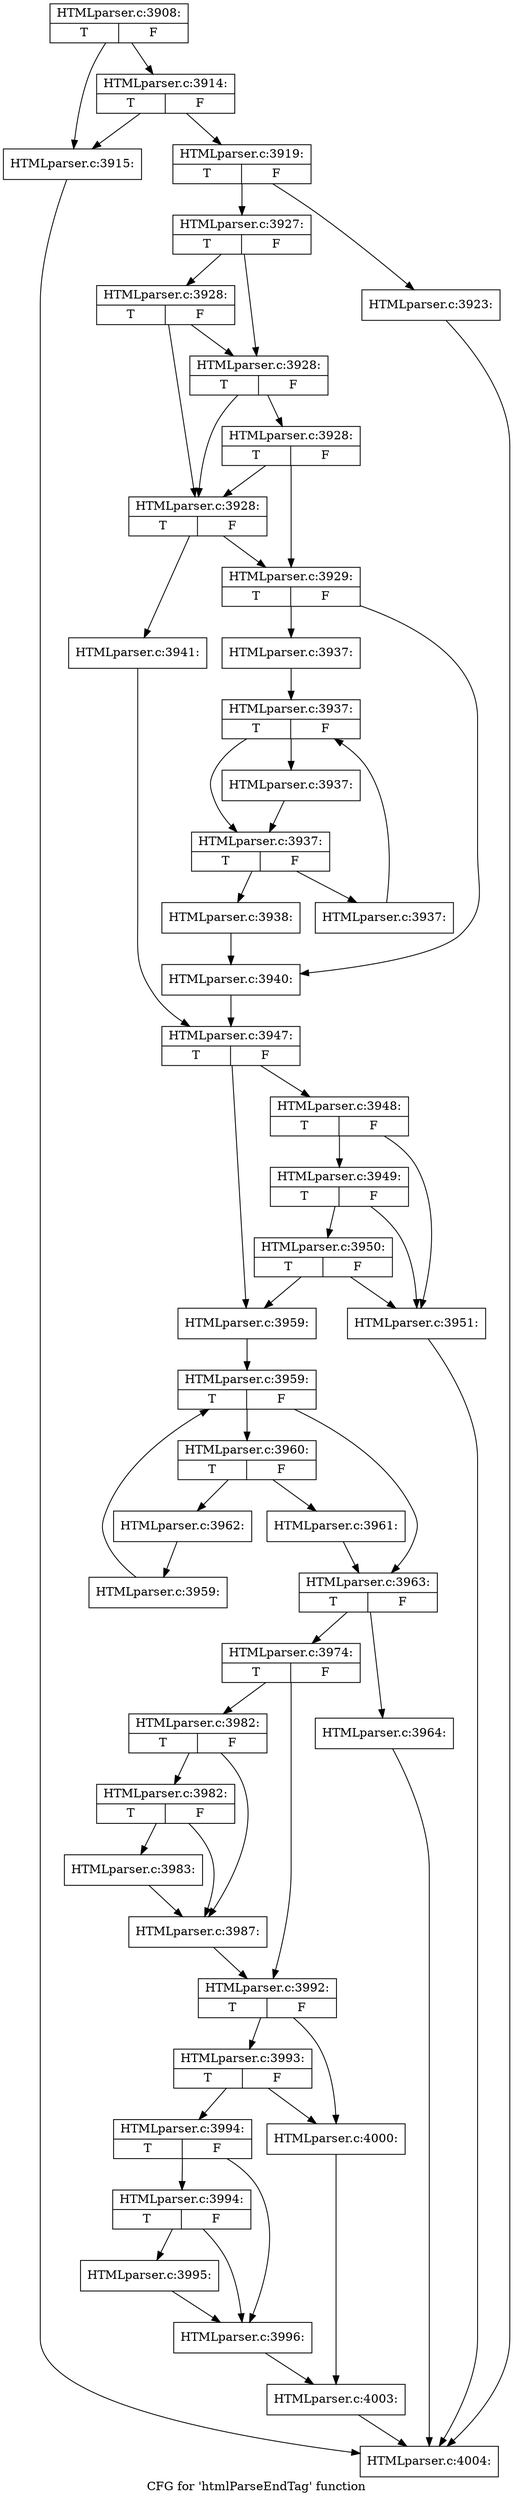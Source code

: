 digraph "CFG for 'htmlParseEndTag' function" {
	label="CFG for 'htmlParseEndTag' function";

	Node0x3f7e150 [shape=record,label="{HTMLparser.c:3908:|{<s0>T|<s1>F}}"];
	Node0x3f7e150 -> Node0x3f97930;
	Node0x3f7e150 -> Node0x3f979d0;
	Node0x3f979d0 [shape=record,label="{HTMLparser.c:3914:|{<s0>T|<s1>F}}"];
	Node0x3f979d0 -> Node0x3f97930;
	Node0x3f979d0 -> Node0x3f97980;
	Node0x3f97930 [shape=record,label="{HTMLparser.c:3915:}"];
	Node0x3f97930 -> Node0x3f96b10;
	Node0x3f97980 [shape=record,label="{HTMLparser.c:3919:|{<s0>T|<s1>F}}"];
	Node0x3f97980 -> Node0x3f99750;
	Node0x3f97980 -> Node0x3f997a0;
	Node0x3f99750 [shape=record,label="{HTMLparser.c:3923:}"];
	Node0x3f99750 -> Node0x3f96b10;
	Node0x3f997a0 [shape=record,label="{HTMLparser.c:3927:|{<s0>T|<s1>F}}"];
	Node0x3f997a0 -> Node0x3f99f90;
	Node0x3f997a0 -> Node0x3f99f40;
	Node0x3f99f90 [shape=record,label="{HTMLparser.c:3928:|{<s0>T|<s1>F}}"];
	Node0x3f99f90 -> Node0x3f99e40;
	Node0x3f99f90 -> Node0x3f99f40;
	Node0x3f99f40 [shape=record,label="{HTMLparser.c:3928:|{<s0>T|<s1>F}}"];
	Node0x3f99f40 -> Node0x3f99e40;
	Node0x3f99f40 -> Node0x3f99ec0;
	Node0x3f99ec0 [shape=record,label="{HTMLparser.c:3928:|{<s0>T|<s1>F}}"];
	Node0x3f99ec0 -> Node0x3f99e40;
	Node0x3f99ec0 -> Node0x3f99d50;
	Node0x3f99e40 [shape=record,label="{HTMLparser.c:3928:|{<s0>T|<s1>F}}"];
	Node0x3f99e40 -> Node0x3f99d50;
	Node0x3f99e40 -> Node0x3f99df0;
	Node0x3f99d50 [shape=record,label="{HTMLparser.c:3929:|{<s0>T|<s1>F}}"];
	Node0x3f99d50 -> Node0x3f9ba90;
	Node0x3f99d50 -> Node0x3f9bae0;
	Node0x3f9ba90 [shape=record,label="{HTMLparser.c:3937:}"];
	Node0x3f9ba90 -> Node0x3f9bea0;
	Node0x3f9bea0 [shape=record,label="{HTMLparser.c:3937:|{<s0>T|<s1>F}}"];
	Node0x3f9bea0 -> Node0x3f9c190;
	Node0x3f9bea0 -> Node0x3f9c140;
	Node0x3f9c190 [shape=record,label="{HTMLparser.c:3937:}"];
	Node0x3f9c190 -> Node0x3f9c140;
	Node0x3f9c140 [shape=record,label="{HTMLparser.c:3937:|{<s0>T|<s1>F}}"];
	Node0x3f9c140 -> Node0x3b86720;
	Node0x3f9c140 -> Node0x3f9c0c0;
	Node0x3b86720 [shape=record,label="{HTMLparser.c:3937:}"];
	Node0x3b86720 -> Node0x3f9bea0;
	Node0x3f9c0c0 [shape=record,label="{HTMLparser.c:3938:}"];
	Node0x3f9c0c0 -> Node0x3f9bae0;
	Node0x3f9bae0 [shape=record,label="{HTMLparser.c:3940:}"];
	Node0x3f9bae0 -> Node0x3f99da0;
	Node0x3f99df0 [shape=record,label="{HTMLparser.c:3941:}"];
	Node0x3f99df0 -> Node0x3f99da0;
	Node0x3f99da0 [shape=record,label="{HTMLparser.c:3947:|{<s0>T|<s1>F}}"];
	Node0x3f99da0 -> Node0x3b86ee0;
	Node0x3f99da0 -> Node0x3b86e90;
	Node0x3b86ee0 [shape=record,label="{HTMLparser.c:3948:|{<s0>T|<s1>F}}"];
	Node0x3b86ee0 -> Node0x3b86e40;
	Node0x3b86ee0 -> Node0x3f9e7c0;
	Node0x3f9e7c0 [shape=record,label="{HTMLparser.c:3949:|{<s0>T|<s1>F}}"];
	Node0x3f9e7c0 -> Node0x3b86e40;
	Node0x3f9e7c0 -> Node0x3f9e740;
	Node0x3f9e740 [shape=record,label="{HTMLparser.c:3950:|{<s0>T|<s1>F}}"];
	Node0x3f9e740 -> Node0x3b86e40;
	Node0x3f9e740 -> Node0x3b86e90;
	Node0x3b86e40 [shape=record,label="{HTMLparser.c:3951:}"];
	Node0x3b86e40 -> Node0x3f96b10;
	Node0x3b86e90 [shape=record,label="{HTMLparser.c:3959:}"];
	Node0x3b86e90 -> Node0x3f9fa50;
	Node0x3f9fa50 [shape=record,label="{HTMLparser.c:3959:|{<s0>T|<s1>F}}"];
	Node0x3f9fa50 -> Node0x3e12c70;
	Node0x3f9fa50 -> Node0x3f9f610;
	Node0x3e12c70 [shape=record,label="{HTMLparser.c:3960:|{<s0>T|<s1>F}}"];
	Node0x3e12c70 -> Node0x3e12fb0;
	Node0x3e12c70 -> Node0x3e13000;
	Node0x3e12fb0 [shape=record,label="{HTMLparser.c:3961:}"];
	Node0x3e12fb0 -> Node0x3f9f610;
	Node0x3e13000 [shape=record,label="{HTMLparser.c:3962:}"];
	Node0x3e13000 -> Node0x3e12be0;
	Node0x3e12be0 [shape=record,label="{HTMLparser.c:3959:}"];
	Node0x3e12be0 -> Node0x3f9fa50;
	Node0x3f9f610 [shape=record,label="{HTMLparser.c:3963:|{<s0>T|<s1>F}}"];
	Node0x3f9f610 -> Node0x3e13aa0;
	Node0x3f9f610 -> Node0x3e13af0;
	Node0x3e13aa0 [shape=record,label="{HTMLparser.c:3964:}"];
	Node0x3e13aa0 -> Node0x3f96b10;
	Node0x3e13af0 [shape=record,label="{HTMLparser.c:3974:|{<s0>T|<s1>F}}"];
	Node0x3e13af0 -> Node0x3fa4020;
	Node0x3e13af0 -> Node0x3fa3cf0;
	Node0x3fa3cf0 [shape=record,label="{HTMLparser.c:3982:|{<s0>T|<s1>F}}"];
	Node0x3fa3cf0 -> Node0x3fa44d0;
	Node0x3fa3cf0 -> Node0x3fa4480;
	Node0x3fa44d0 [shape=record,label="{HTMLparser.c:3982:|{<s0>T|<s1>F}}"];
	Node0x3fa44d0 -> Node0x3fa4480;
	Node0x3fa44d0 -> Node0x3fa3fd0;
	Node0x3fa3fd0 [shape=record,label="{HTMLparser.c:3983:}"];
	Node0x3fa3fd0 -> Node0x3fa4480;
	Node0x3fa4480 [shape=record,label="{HTMLparser.c:3987:}"];
	Node0x3fa4480 -> Node0x3fa4020;
	Node0x3fa4020 [shape=record,label="{HTMLparser.c:3992:|{<s0>T|<s1>F}}"];
	Node0x3fa4020 -> Node0x3fa57d0;
	Node0x3fa4020 -> Node0x3fa5780;
	Node0x3fa57d0 [shape=record,label="{HTMLparser.c:3993:|{<s0>T|<s1>F}}"];
	Node0x3fa57d0 -> Node0x3fa56e0;
	Node0x3fa57d0 -> Node0x3fa5780;
	Node0x3fa56e0 [shape=record,label="{HTMLparser.c:3994:|{<s0>T|<s1>F}}"];
	Node0x3fa56e0 -> Node0x3fa5e80;
	Node0x3fa56e0 -> Node0x3fa5e30;
	Node0x3fa5e80 [shape=record,label="{HTMLparser.c:3994:|{<s0>T|<s1>F}}"];
	Node0x3fa5e80 -> Node0x3fa5de0;
	Node0x3fa5e80 -> Node0x3fa5e30;
	Node0x3fa5de0 [shape=record,label="{HTMLparser.c:3995:}"];
	Node0x3fa5de0 -> Node0x3fa5e30;
	Node0x3fa5e30 [shape=record,label="{HTMLparser.c:3996:}"];
	Node0x3fa5e30 -> Node0x3fa5730;
	Node0x3fa5780 [shape=record,label="{HTMLparser.c:4000:}"];
	Node0x3fa5780 -> Node0x3fa5730;
	Node0x3fa5730 [shape=record,label="{HTMLparser.c:4003:}"];
	Node0x3fa5730 -> Node0x3f96b10;
	Node0x3f96b10 [shape=record,label="{HTMLparser.c:4004:}"];
}
